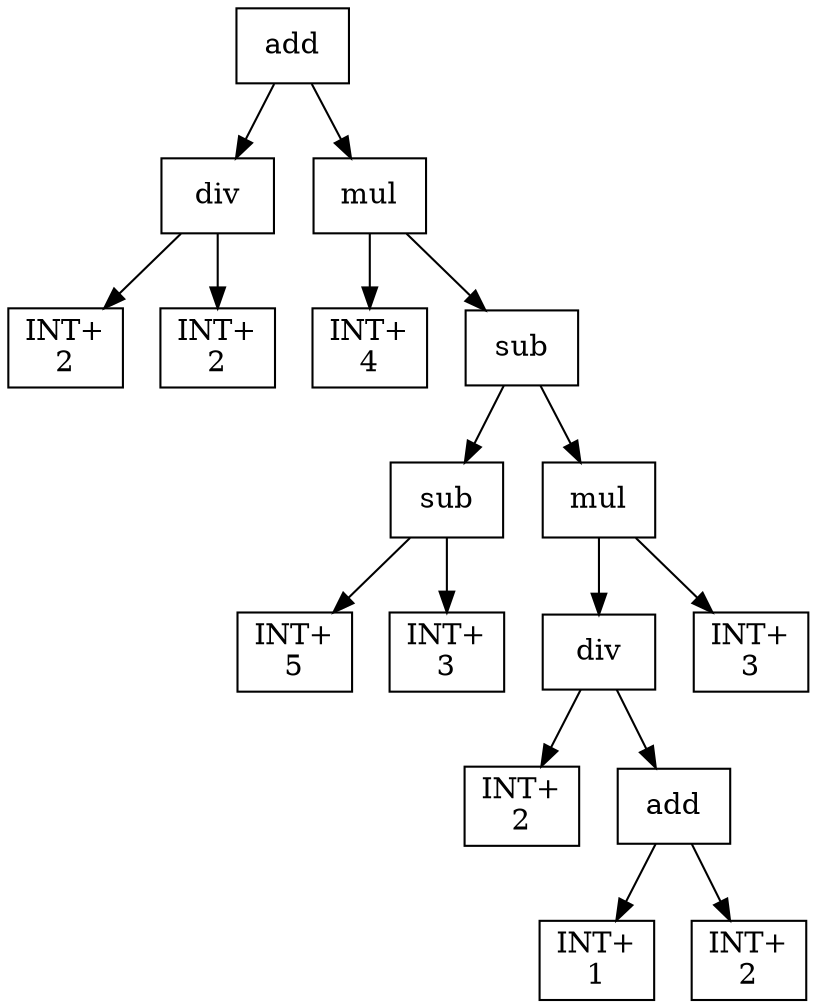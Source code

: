 digraph expr {
  node [shape=box];
  n1 [label="add"];
  n2 [label="div"];
  n3 [label="INT+\n2"];
  n4 [label="INT+\n2"];
  n2 -> n3;
  n2 -> n4;
  n5 [label="mul"];
  n6 [label="INT+\n4"];
  n7 [label="sub"];
  n8 [label="sub"];
  n9 [label="INT+\n5"];
  n10 [label="INT+\n3"];
  n8 -> n9;
  n8 -> n10;
  n11 [label="mul"];
  n12 [label="div"];
  n13 [label="INT+\n2"];
  n14 [label="add"];
  n15 [label="INT+\n1"];
  n16 [label="INT+\n2"];
  n14 -> n15;
  n14 -> n16;
  n12 -> n13;
  n12 -> n14;
  n17 [label="INT+\n3"];
  n11 -> n12;
  n11 -> n17;
  n7 -> n8;
  n7 -> n11;
  n5 -> n6;
  n5 -> n7;
  n1 -> n2;
  n1 -> n5;
}